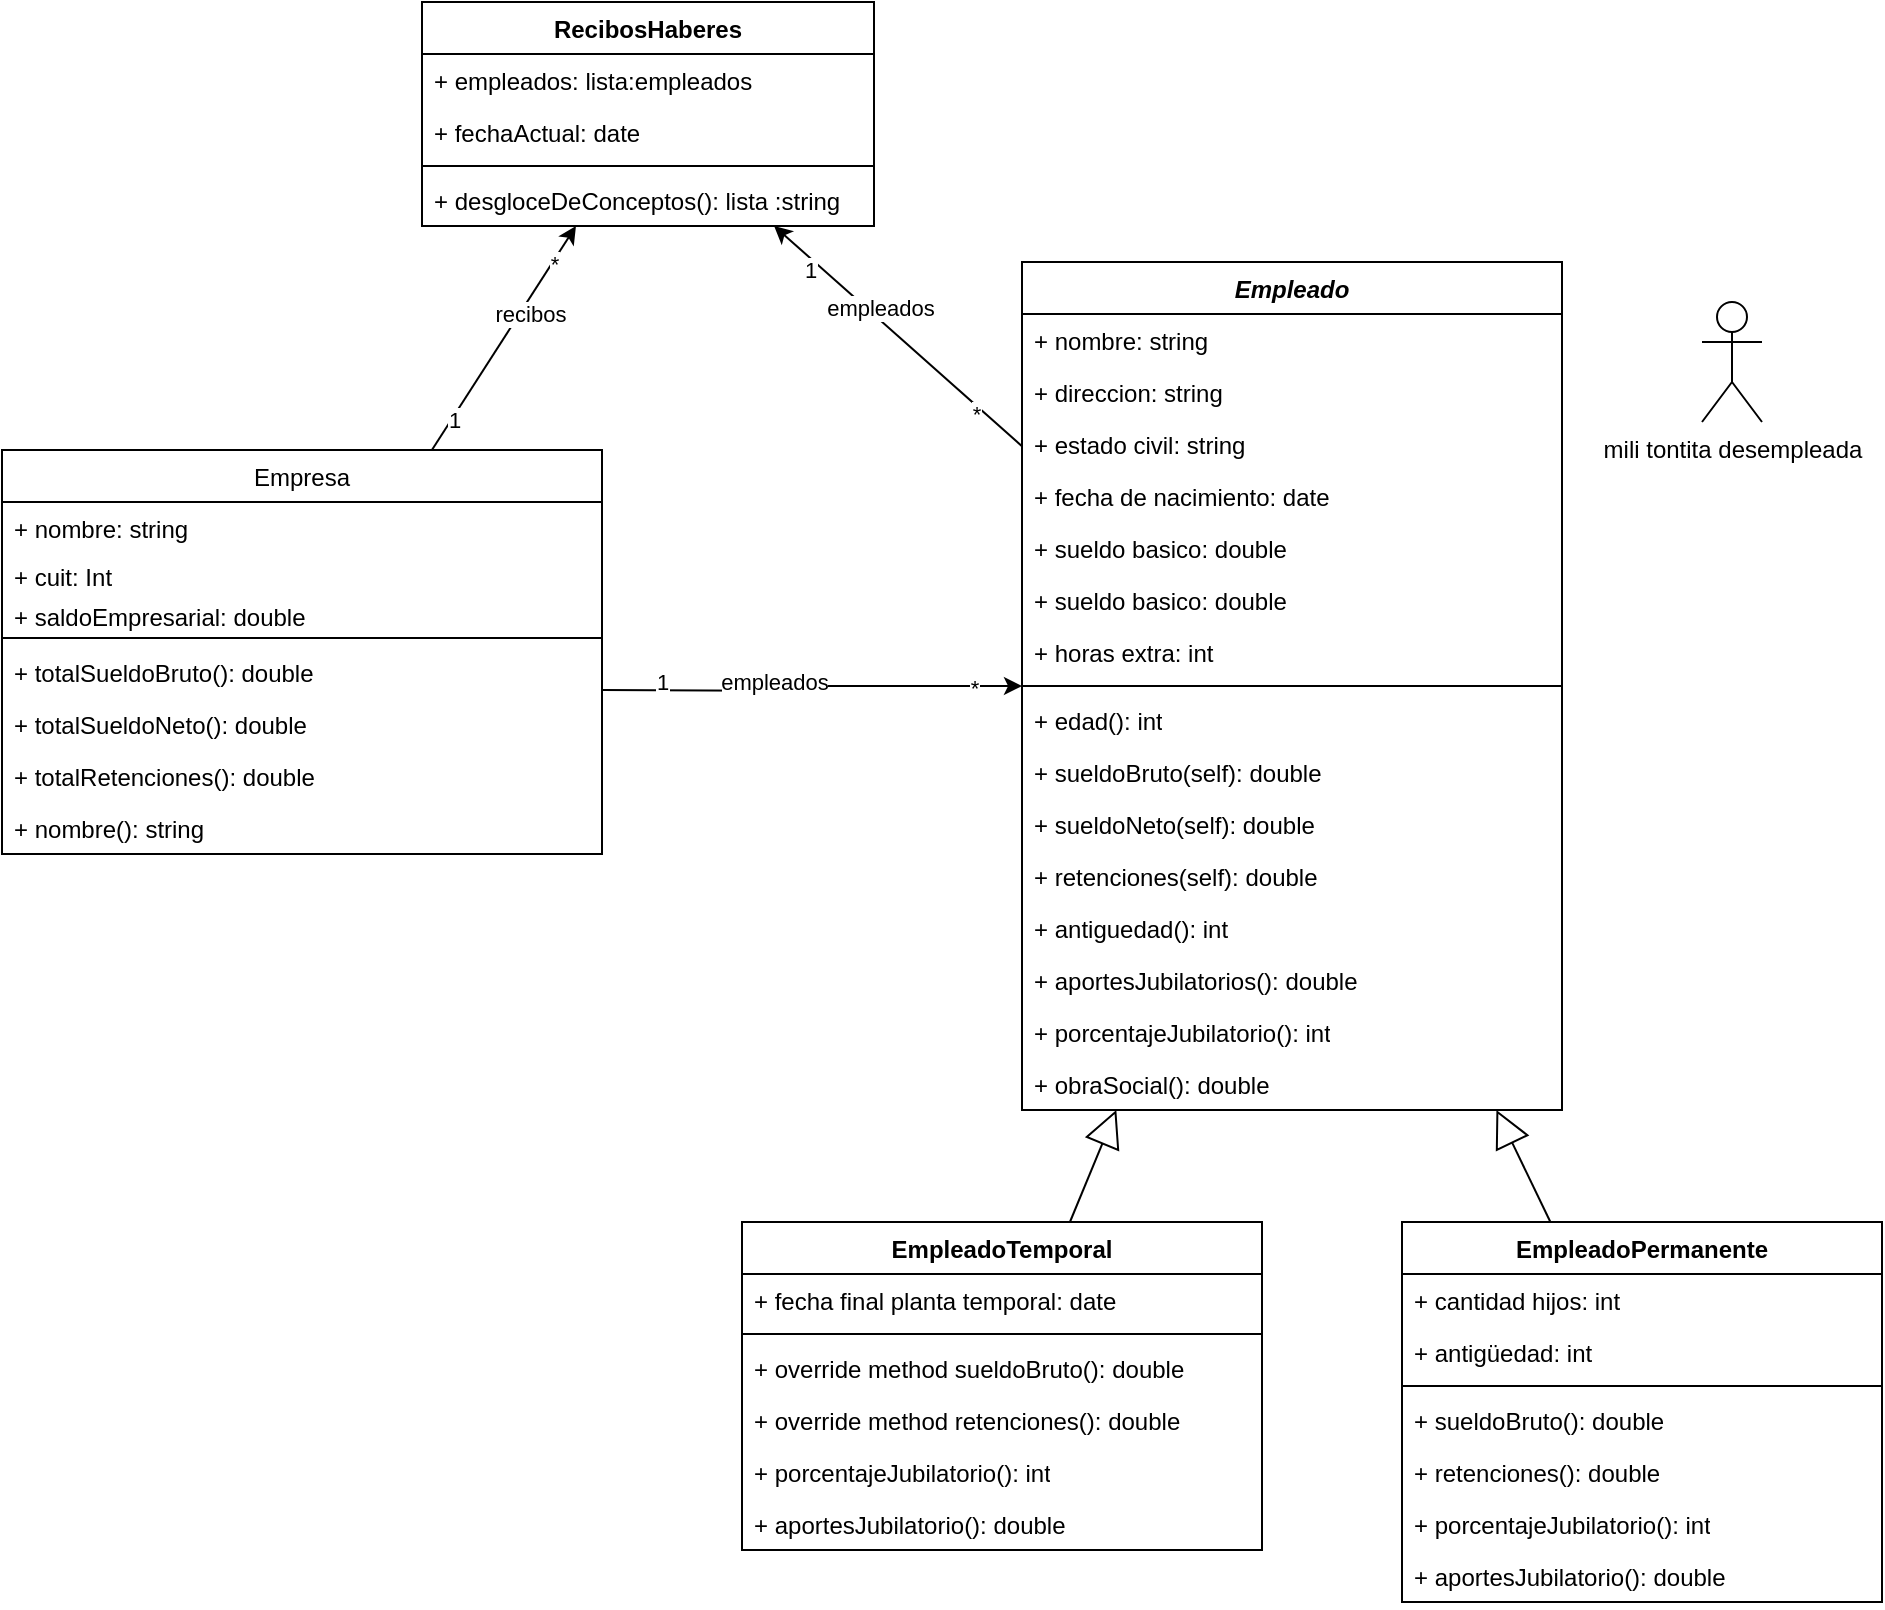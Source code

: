 <mxfile>
    <diagram id="C5RBs43oDa-KdzZeNtuy" name="Page-1">
        <mxGraphModel dx="952" dy="1652" grid="1" gridSize="10" guides="1" tooltips="1" connect="1" arrows="1" fold="1" page="1" pageScale="1" pageWidth="827" pageHeight="1169" math="0" shadow="0">
            <root>
                <mxCell id="WIyWlLk6GJQsqaUBKTNV-0"/>
                <mxCell id="WIyWlLk6GJQsqaUBKTNV-1" parent="WIyWlLk6GJQsqaUBKTNV-0"/>
                <mxCell id="Jje3imni8qA5NjKe_Jq5-37" style="edgeStyle=orthogonalEdgeStyle;rounded=0;orthogonalLoop=1;jettySize=auto;html=1;" parent="WIyWlLk6GJQsqaUBKTNV-1" target="Jje3imni8qA5NjKe_Jq5-11" edge="1">
                    <mxGeometry relative="1" as="geometry">
                        <mxPoint x="450" y="264" as="sourcePoint"/>
                    </mxGeometry>
                </mxCell>
                <mxCell id="Jje3imni8qA5NjKe_Jq5-38" value="empleados" style="edgeLabel;html=1;align=center;verticalAlign=middle;resizable=0;points=[];" parent="Jje3imni8qA5NjKe_Jq5-37" vertex="1" connectable="0">
                    <mxGeometry x="-0.766" relative="1" as="geometry">
                        <mxPoint x="61" y="-4" as="offset"/>
                    </mxGeometry>
                </mxCell>
                <mxCell id="2" value="*" style="edgeLabel;html=1;align=center;verticalAlign=middle;resizable=0;points=[];" parent="Jje3imni8qA5NjKe_Jq5-37" vertex="1" connectable="0">
                    <mxGeometry x="0.771" y="-1" relative="1" as="geometry">
                        <mxPoint as="offset"/>
                    </mxGeometry>
                </mxCell>
                <mxCell id="4" value="1" style="edgeLabel;html=1;align=center;verticalAlign=middle;resizable=0;points=[];" parent="Jje3imni8qA5NjKe_Jq5-37" vertex="1" connectable="0">
                    <mxGeometry x="-0.717" y="4" relative="1" as="geometry">
                        <mxPoint as="offset"/>
                    </mxGeometry>
                </mxCell>
                <mxCell id="zkfFHV4jXpPFQw0GAbJ--0" value="Empresa" style="swimlane;fontStyle=0;align=center;verticalAlign=top;childLayout=stackLayout;horizontal=1;startSize=26;horizontalStack=0;resizeParent=1;resizeLast=0;collapsible=1;marginBottom=0;rounded=0;shadow=0;strokeWidth=1;" parent="WIyWlLk6GJQsqaUBKTNV-1" vertex="1">
                    <mxGeometry x="150" y="144" width="300" height="202" as="geometry">
                        <mxRectangle x="230" y="140" width="160" height="26" as="alternateBounds"/>
                    </mxGeometry>
                </mxCell>
                <mxCell id="Jje3imni8qA5NjKe_Jq5-0" value="+ nombre: string" style="text;strokeColor=none;fillColor=none;align=left;verticalAlign=top;spacingLeft=4;spacingRight=4;overflow=hidden;rotatable=0;points=[[0,0.5],[1,0.5]];portConstraint=eastwest;whiteSpace=wrap;html=1;" parent="zkfFHV4jXpPFQw0GAbJ--0" vertex="1">
                    <mxGeometry y="26" width="300" height="24" as="geometry"/>
                </mxCell>
                <mxCell id="Jje3imni8qA5NjKe_Jq5-2" value="+ cuit: Int" style="text;strokeColor=none;fillColor=none;align=left;verticalAlign=top;spacingLeft=4;spacingRight=4;overflow=hidden;rotatable=0;points=[[0,0.5],[1,0.5]];portConstraint=eastwest;whiteSpace=wrap;html=1;" parent="zkfFHV4jXpPFQw0GAbJ--0" vertex="1">
                    <mxGeometry y="50" width="300" height="20" as="geometry"/>
                </mxCell>
                <mxCell id="7" value="+ saldoEmpresarial: double" style="text;strokeColor=none;fillColor=none;align=left;verticalAlign=top;spacingLeft=4;spacingRight=4;overflow=hidden;rotatable=0;points=[[0,0.5],[1,0.5]];portConstraint=eastwest;whiteSpace=wrap;html=1;" parent="zkfFHV4jXpPFQw0GAbJ--0" vertex="1">
                    <mxGeometry y="70" width="300" height="20" as="geometry"/>
                </mxCell>
                <mxCell id="zkfFHV4jXpPFQw0GAbJ--4" value="" style="line;html=1;strokeWidth=1;align=left;verticalAlign=middle;spacingTop=-1;spacingLeft=3;spacingRight=3;rotatable=0;labelPosition=right;points=[];portConstraint=eastwest;" parent="zkfFHV4jXpPFQw0GAbJ--0" vertex="1">
                    <mxGeometry y="90" width="300" height="8" as="geometry"/>
                </mxCell>
                <mxCell id="Jje3imni8qA5NjKe_Jq5-7" value="+ totalSueldoBruto(): double" style="text;strokeColor=none;fillColor=none;align=left;verticalAlign=top;spacingLeft=4;spacingRight=4;overflow=hidden;rotatable=0;points=[[0,0.5],[1,0.5]];portConstraint=eastwest;whiteSpace=wrap;html=1;" parent="zkfFHV4jXpPFQw0GAbJ--0" vertex="1">
                    <mxGeometry y="98" width="300" height="26" as="geometry"/>
                </mxCell>
                <mxCell id="Jje3imni8qA5NjKe_Jq5-8" value="+ totalSueldoNeto():&amp;nbsp;&lt;span style=&quot;color: rgb(0, 0, 0);&quot;&gt;double&lt;/span&gt;" style="text;strokeColor=none;fillColor=none;align=left;verticalAlign=top;spacingLeft=4;spacingRight=4;overflow=hidden;rotatable=0;points=[[0,0.5],[1,0.5]];portConstraint=eastwest;whiteSpace=wrap;html=1;" parent="zkfFHV4jXpPFQw0GAbJ--0" vertex="1">
                    <mxGeometry y="124" width="300" height="26" as="geometry"/>
                </mxCell>
                <mxCell id="Jje3imni8qA5NjKe_Jq5-9" value="+ totalRetenciones():&amp;nbsp;&lt;span style=&quot;color: rgb(0, 0, 0);&quot;&gt;double&lt;/span&gt;" style="text;strokeColor=none;fillColor=none;align=left;verticalAlign=top;spacingLeft=4;spacingRight=4;overflow=hidden;rotatable=0;points=[[0,0.5],[1,0.5]];portConstraint=eastwest;whiteSpace=wrap;html=1;" parent="zkfFHV4jXpPFQw0GAbJ--0" vertex="1">
                    <mxGeometry y="150" width="300" height="26" as="geometry"/>
                </mxCell>
                <mxCell id="23" value="+ nombre(): string" style="text;strokeColor=none;fillColor=none;align=left;verticalAlign=top;spacingLeft=4;spacingRight=4;overflow=hidden;rotatable=0;points=[[0,0.5],[1,0.5]];portConstraint=eastwest;whiteSpace=wrap;html=1;" parent="zkfFHV4jXpPFQw0GAbJ--0" vertex="1">
                    <mxGeometry y="176" width="300" height="26" as="geometry"/>
                </mxCell>
                <mxCell id="24" style="edgeStyle=none;html=1;" parent="WIyWlLk6GJQsqaUBKTNV-1" source="Jje3imni8qA5NjKe_Jq5-11" target="8" edge="1">
                    <mxGeometry relative="1" as="geometry"/>
                </mxCell>
                <mxCell id="25" value="empleados" style="edgeLabel;html=1;align=center;verticalAlign=middle;resizable=0;points=[];" parent="24" vertex="1" connectable="0">
                    <mxGeometry x="0.186" y="-2" relative="1" as="geometry">
                        <mxPoint x="1" y="-2" as="offset"/>
                    </mxGeometry>
                </mxCell>
                <mxCell id="27" value="*" style="edgeLabel;html=1;align=center;verticalAlign=middle;resizable=0;points=[];" parent="24" vertex="1" connectable="0">
                    <mxGeometry x="-0.655" y="3" relative="1" as="geometry">
                        <mxPoint as="offset"/>
                    </mxGeometry>
                </mxCell>
                <mxCell id="28" value="1" style="edgeLabel;html=1;align=center;verticalAlign=middle;resizable=0;points=[];" parent="24" vertex="1" connectable="0">
                    <mxGeometry x="0.747" y="-4" relative="1" as="geometry">
                        <mxPoint y="11" as="offset"/>
                    </mxGeometry>
                </mxCell>
                <mxCell id="Jje3imni8qA5NjKe_Jq5-11" value="&lt;i&gt;Empleado&lt;/i&gt;" style="swimlane;fontStyle=1;align=center;verticalAlign=top;childLayout=stackLayout;horizontal=1;startSize=26;horizontalStack=0;resizeParent=1;resizeParentMax=0;resizeLast=0;collapsible=1;marginBottom=0;whiteSpace=wrap;html=1;" parent="WIyWlLk6GJQsqaUBKTNV-1" vertex="1">
                    <mxGeometry x="660" y="50" width="270" height="424" as="geometry"/>
                </mxCell>
                <mxCell id="Jje3imni8qA5NjKe_Jq5-12" value="+ nombre: string" style="text;strokeColor=none;fillColor=none;align=left;verticalAlign=top;spacingLeft=4;spacingRight=4;overflow=hidden;rotatable=0;points=[[0,0.5],[1,0.5]];portConstraint=eastwest;whiteSpace=wrap;html=1;" parent="Jje3imni8qA5NjKe_Jq5-11" vertex="1">
                    <mxGeometry y="26" width="270" height="26" as="geometry"/>
                </mxCell>
                <mxCell id="Jje3imni8qA5NjKe_Jq5-15" value="+ direccion: string" style="text;strokeColor=none;fillColor=none;align=left;verticalAlign=top;spacingLeft=4;spacingRight=4;overflow=hidden;rotatable=0;points=[[0,0.5],[1,0.5]];portConstraint=eastwest;whiteSpace=wrap;html=1;" parent="Jje3imni8qA5NjKe_Jq5-11" vertex="1">
                    <mxGeometry y="52" width="270" height="26" as="geometry"/>
                </mxCell>
                <mxCell id="Jje3imni8qA5NjKe_Jq5-16" value="+ estado civil: string" style="text;strokeColor=none;fillColor=none;align=left;verticalAlign=top;spacingLeft=4;spacingRight=4;overflow=hidden;rotatable=0;points=[[0,0.5],[1,0.5]];portConstraint=eastwest;whiteSpace=wrap;html=1;" parent="Jje3imni8qA5NjKe_Jq5-11" vertex="1">
                    <mxGeometry y="78" width="270" height="26" as="geometry"/>
                </mxCell>
                <mxCell id="Jje3imni8qA5NjKe_Jq5-17" value="+ fecha de nacimiento: date" style="text;strokeColor=none;fillColor=none;align=left;verticalAlign=top;spacingLeft=4;spacingRight=4;overflow=hidden;rotatable=0;points=[[0,0.5],[1,0.5]];portConstraint=eastwest;whiteSpace=wrap;html=1;" parent="Jje3imni8qA5NjKe_Jq5-11" vertex="1">
                    <mxGeometry y="104" width="270" height="26" as="geometry"/>
                </mxCell>
                <mxCell id="1" value="+ sueldo basico:&amp;nbsp;&lt;span style=&quot;color: rgb(0, 0, 0);&quot;&gt;double&lt;/span&gt;" style="text;strokeColor=none;fillColor=none;align=left;verticalAlign=top;spacingLeft=4;spacingRight=4;overflow=hidden;rotatable=0;points=[[0,0.5],[1,0.5]];portConstraint=eastwest;whiteSpace=wrap;html=1;" parent="Jje3imni8qA5NjKe_Jq5-11" vertex="1">
                    <mxGeometry y="130" width="270" height="26" as="geometry"/>
                </mxCell>
                <mxCell id="Jje3imni8qA5NjKe_Jq5-18" value="+ sueldo basico:&amp;nbsp;&lt;span style=&quot;color: rgb(0, 0, 0);&quot;&gt;double&lt;/span&gt;" style="text;strokeColor=none;fillColor=none;align=left;verticalAlign=top;spacingLeft=4;spacingRight=4;overflow=hidden;rotatable=0;points=[[0,0.5],[1,0.5]];portConstraint=eastwest;whiteSpace=wrap;html=1;" parent="Jje3imni8qA5NjKe_Jq5-11" vertex="1">
                    <mxGeometry y="156" width="270" height="26" as="geometry"/>
                </mxCell>
                <mxCell id="Jje3imni8qA5NjKe_Jq5-43" value="+ horas extra: int" style="text;strokeColor=none;fillColor=none;align=left;verticalAlign=top;spacingLeft=4;spacingRight=4;overflow=hidden;rotatable=0;points=[[0,0.5],[1,0.5]];portConstraint=eastwest;whiteSpace=wrap;html=1;" parent="Jje3imni8qA5NjKe_Jq5-11" vertex="1">
                    <mxGeometry y="182" width="270" height="26" as="geometry"/>
                </mxCell>
                <mxCell id="Jje3imni8qA5NjKe_Jq5-13" value="" style="line;strokeWidth=1;fillColor=none;align=left;verticalAlign=middle;spacingTop=-1;spacingLeft=3;spacingRight=3;rotatable=0;labelPosition=right;points=[];portConstraint=eastwest;strokeColor=inherit;" parent="Jje3imni8qA5NjKe_Jq5-11" vertex="1">
                    <mxGeometry y="208" width="270" height="8" as="geometry"/>
                </mxCell>
                <mxCell id="Jje3imni8qA5NjKe_Jq5-14" value="+ edad(): int" style="text;strokeColor=none;fillColor=none;align=left;verticalAlign=top;spacingLeft=4;spacingRight=4;overflow=hidden;rotatable=0;points=[[0,0.5],[1,0.5]];portConstraint=eastwest;whiteSpace=wrap;html=1;" parent="Jje3imni8qA5NjKe_Jq5-11" vertex="1">
                    <mxGeometry y="216" width="270" height="26" as="geometry"/>
                </mxCell>
                <mxCell id="Jje3imni8qA5NjKe_Jq5-44" value="+ sueldoBruto(self): double&amp;nbsp;" style="text;strokeColor=none;fillColor=none;align=left;verticalAlign=top;spacingLeft=4;spacingRight=4;overflow=hidden;rotatable=0;points=[[0,0.5],[1,0.5]];portConstraint=eastwest;whiteSpace=wrap;html=1;" parent="Jje3imni8qA5NjKe_Jq5-11" vertex="1">
                    <mxGeometry y="242" width="270" height="26" as="geometry"/>
                </mxCell>
                <mxCell id="Jje3imni8qA5NjKe_Jq5-47" value="+ sueldoNeto(self): double" style="text;strokeColor=none;fillColor=none;align=left;verticalAlign=top;spacingLeft=4;spacingRight=4;overflow=hidden;rotatable=0;points=[[0,0.5],[1,0.5]];portConstraint=eastwest;whiteSpace=wrap;html=1;" parent="Jje3imni8qA5NjKe_Jq5-11" vertex="1">
                    <mxGeometry y="268" width="270" height="26" as="geometry"/>
                </mxCell>
                <mxCell id="Jje3imni8qA5NjKe_Jq5-46" value="+ retenciones(self): double&amp;nbsp;" style="text;strokeColor=none;fillColor=none;align=left;verticalAlign=top;spacingLeft=4;spacingRight=4;overflow=hidden;rotatable=0;points=[[0,0.5],[1,0.5]];portConstraint=eastwest;whiteSpace=wrap;html=1;" parent="Jje3imni8qA5NjKe_Jq5-11" vertex="1">
                    <mxGeometry y="294" width="270" height="26" as="geometry"/>
                </mxCell>
                <mxCell id="17" value="+ antiguedad(): int&amp;nbsp;" style="text;strokeColor=none;fillColor=none;align=left;verticalAlign=top;spacingLeft=4;spacingRight=4;overflow=hidden;rotatable=0;points=[[0,0.5],[1,0.5]];portConstraint=eastwest;whiteSpace=wrap;html=1;" parent="Jje3imni8qA5NjKe_Jq5-11" vertex="1">
                    <mxGeometry y="320" width="270" height="26" as="geometry"/>
                </mxCell>
                <mxCell id="18" value="+ aportesJubilatorios(): double" style="text;strokeColor=none;fillColor=none;align=left;verticalAlign=top;spacingLeft=4;spacingRight=4;overflow=hidden;rotatable=0;points=[[0,0.5],[1,0.5]];portConstraint=eastwest;whiteSpace=wrap;html=1;" parent="Jje3imni8qA5NjKe_Jq5-11" vertex="1">
                    <mxGeometry y="346" width="270" height="26" as="geometry"/>
                </mxCell>
                <mxCell id="19" value="+ porcentajeJubilatorio(): int" style="text;strokeColor=none;fillColor=none;align=left;verticalAlign=top;spacingLeft=4;spacingRight=4;overflow=hidden;rotatable=0;points=[[0,0.5],[1,0.5]];portConstraint=eastwest;whiteSpace=wrap;html=1;" parent="Jje3imni8qA5NjKe_Jq5-11" vertex="1">
                    <mxGeometry y="372" width="270" height="26" as="geometry"/>
                </mxCell>
                <mxCell id="20" value="+ obraSocial(): double" style="text;strokeColor=none;fillColor=none;align=left;verticalAlign=top;spacingLeft=4;spacingRight=4;overflow=hidden;rotatable=0;points=[[0,0.5],[1,0.5]];portConstraint=eastwest;whiteSpace=wrap;html=1;" parent="Jje3imni8qA5NjKe_Jq5-11" vertex="1">
                    <mxGeometry y="398" width="270" height="26" as="geometry"/>
                </mxCell>
                <mxCell id="Jje3imni8qA5NjKe_Jq5-19" value="EmpleadoTemporal" style="swimlane;fontStyle=1;align=center;verticalAlign=top;childLayout=stackLayout;horizontal=1;startSize=26;horizontalStack=0;resizeParent=1;resizeParentMax=0;resizeLast=0;collapsible=1;marginBottom=0;whiteSpace=wrap;html=1;" parent="WIyWlLk6GJQsqaUBKTNV-1" vertex="1">
                    <mxGeometry x="520" y="530" width="260" height="164" as="geometry"/>
                </mxCell>
                <mxCell id="Jje3imni8qA5NjKe_Jq5-20" value="+ fecha final planta temporal: date" style="text;strokeColor=none;fillColor=none;align=left;verticalAlign=top;spacingLeft=4;spacingRight=4;overflow=hidden;rotatable=0;points=[[0,0.5],[1,0.5]];portConstraint=eastwest;whiteSpace=wrap;html=1;" parent="Jje3imni8qA5NjKe_Jq5-19" vertex="1">
                    <mxGeometry y="26" width="260" height="26" as="geometry"/>
                </mxCell>
                <mxCell id="Jje3imni8qA5NjKe_Jq5-21" value="" style="line;strokeWidth=1;fillColor=none;align=left;verticalAlign=middle;spacingTop=-1;spacingLeft=3;spacingRight=3;rotatable=0;labelPosition=right;points=[];portConstraint=eastwest;strokeColor=inherit;" parent="Jje3imni8qA5NjKe_Jq5-19" vertex="1">
                    <mxGeometry y="52" width="260" height="8" as="geometry"/>
                </mxCell>
                <mxCell id="Jje3imni8qA5NjKe_Jq5-48" value="+ override method sueldoBruto(): double" style="text;strokeColor=none;fillColor=none;align=left;verticalAlign=top;spacingLeft=4;spacingRight=4;overflow=hidden;rotatable=0;points=[[0,0.5],[1,0.5]];portConstraint=eastwest;whiteSpace=wrap;html=1;" parent="Jje3imni8qA5NjKe_Jq5-19" vertex="1">
                    <mxGeometry y="60" width="260" height="26" as="geometry"/>
                </mxCell>
                <mxCell id="Jje3imni8qA5NjKe_Jq5-49" value="+ override method retenciones(): double" style="text;strokeColor=none;fillColor=none;align=left;verticalAlign=top;spacingLeft=4;spacingRight=4;overflow=hidden;rotatable=0;points=[[0,0.5],[1,0.5]];portConstraint=eastwest;whiteSpace=wrap;html=1;" parent="Jje3imni8qA5NjKe_Jq5-19" vertex="1">
                    <mxGeometry y="86" width="260" height="26" as="geometry"/>
                </mxCell>
                <mxCell id="Jje3imni8qA5NjKe_Jq5-22" value="+ porcentajeJubilatorio(): int" style="text;strokeColor=none;fillColor=none;align=left;verticalAlign=top;spacingLeft=4;spacingRight=4;overflow=hidden;rotatable=0;points=[[0,0.5],[1,0.5]];portConstraint=eastwest;whiteSpace=wrap;html=1;" parent="Jje3imni8qA5NjKe_Jq5-19" vertex="1">
                    <mxGeometry y="112" width="260" height="26" as="geometry"/>
                </mxCell>
                <mxCell id="22" value="+ aportesJubilatorio(): double" style="text;strokeColor=none;fillColor=none;align=left;verticalAlign=top;spacingLeft=4;spacingRight=4;overflow=hidden;rotatable=0;points=[[0,0.5],[1,0.5]];portConstraint=eastwest;whiteSpace=wrap;html=1;" parent="Jje3imni8qA5NjKe_Jq5-19" vertex="1">
                    <mxGeometry y="138" width="260" height="26" as="geometry"/>
                </mxCell>
                <mxCell id="Jje3imni8qA5NjKe_Jq5-27" value="EmpleadoPermanente" style="swimlane;fontStyle=1;align=center;verticalAlign=top;childLayout=stackLayout;horizontal=1;startSize=26;horizontalStack=0;resizeParent=1;resizeParentMax=0;resizeLast=0;collapsible=1;marginBottom=0;whiteSpace=wrap;html=1;" parent="WIyWlLk6GJQsqaUBKTNV-1" vertex="1">
                    <mxGeometry x="850" y="530" width="240" height="190" as="geometry"/>
                </mxCell>
                <mxCell id="Jje3imni8qA5NjKe_Jq5-28" value="+ cantidad hijos: int" style="text;strokeColor=none;fillColor=none;align=left;verticalAlign=top;spacingLeft=4;spacingRight=4;overflow=hidden;rotatable=0;points=[[0,0.5],[1,0.5]];portConstraint=eastwest;whiteSpace=wrap;html=1;" parent="Jje3imni8qA5NjKe_Jq5-27" vertex="1">
                    <mxGeometry y="26" width="240" height="26" as="geometry"/>
                </mxCell>
                <mxCell id="Jje3imni8qA5NjKe_Jq5-42" value="+ antigüedad: int" style="text;strokeColor=none;fillColor=none;align=left;verticalAlign=top;spacingLeft=4;spacingRight=4;overflow=hidden;rotatable=0;points=[[0,0.5],[1,0.5]];portConstraint=eastwest;whiteSpace=wrap;html=1;" parent="Jje3imni8qA5NjKe_Jq5-27" vertex="1">
                    <mxGeometry y="52" width="240" height="26" as="geometry"/>
                </mxCell>
                <mxCell id="Jje3imni8qA5NjKe_Jq5-29" value="" style="line;strokeWidth=1;fillColor=none;align=left;verticalAlign=middle;spacingTop=-1;spacingLeft=3;spacingRight=3;rotatable=0;labelPosition=right;points=[];portConstraint=eastwest;strokeColor=inherit;" parent="Jje3imni8qA5NjKe_Jq5-27" vertex="1">
                    <mxGeometry y="78" width="240" height="8" as="geometry"/>
                </mxCell>
                <mxCell id="Jje3imni8qA5NjKe_Jq5-50" value="+ sueldoBruto(): double" style="text;strokeColor=none;fillColor=none;align=left;verticalAlign=top;spacingLeft=4;spacingRight=4;overflow=hidden;rotatable=0;points=[[0,0.5],[1,0.5]];portConstraint=eastwest;whiteSpace=wrap;html=1;" parent="Jje3imni8qA5NjKe_Jq5-27" vertex="1">
                    <mxGeometry y="86" width="240" height="26" as="geometry"/>
                </mxCell>
                <mxCell id="Jje3imni8qA5NjKe_Jq5-51" value="+ retenciones(): double" style="text;strokeColor=none;fillColor=none;align=left;verticalAlign=top;spacingLeft=4;spacingRight=4;overflow=hidden;rotatable=0;points=[[0,0.5],[1,0.5]];portConstraint=eastwest;whiteSpace=wrap;html=1;" parent="Jje3imni8qA5NjKe_Jq5-27" vertex="1">
                    <mxGeometry y="112" width="240" height="26" as="geometry"/>
                </mxCell>
                <mxCell id="Jje3imni8qA5NjKe_Jq5-30" value="+ porcentajeJubilatorio(): int" style="text;strokeColor=none;fillColor=none;align=left;verticalAlign=top;spacingLeft=4;spacingRight=4;overflow=hidden;rotatable=0;points=[[0,0.5],[1,0.5]];portConstraint=eastwest;whiteSpace=wrap;html=1;" parent="Jje3imni8qA5NjKe_Jq5-27" vertex="1">
                    <mxGeometry y="138" width="240" height="26" as="geometry"/>
                </mxCell>
                <mxCell id="21" value="+ aportesJubilatorio(): double" style="text;strokeColor=none;fillColor=none;align=left;verticalAlign=top;spacingLeft=4;spacingRight=4;overflow=hidden;rotatable=0;points=[[0,0.5],[1,0.5]];portConstraint=eastwest;whiteSpace=wrap;html=1;" parent="Jje3imni8qA5NjKe_Jq5-27" vertex="1">
                    <mxGeometry y="164" width="240" height="26" as="geometry"/>
                </mxCell>
                <mxCell id="5" value="" style="endArrow=block;endSize=16;endFill=0;html=1;" parent="WIyWlLk6GJQsqaUBKTNV-1" source="Jje3imni8qA5NjKe_Jq5-27" target="Jje3imni8qA5NjKe_Jq5-11" edge="1">
                    <mxGeometry x="0.401" y="35" width="160" relative="1" as="geometry">
                        <mxPoint x="550" y="400" as="sourcePoint"/>
                        <mxPoint x="710" y="400" as="targetPoint"/>
                        <Array as="points"/>
                        <mxPoint as="offset"/>
                    </mxGeometry>
                </mxCell>
                <mxCell id="6" value="" style="endArrow=block;endSize=16;endFill=0;html=1;" parent="WIyWlLk6GJQsqaUBKTNV-1" source="Jje3imni8qA5NjKe_Jq5-19" target="Jje3imni8qA5NjKe_Jq5-11" edge="1">
                    <mxGeometry x="0.401" y="35" width="160" relative="1" as="geometry">
                        <mxPoint x="753" y="490" as="sourcePoint"/>
                        <mxPoint x="755" y="421" as="targetPoint"/>
                        <mxPoint as="offset"/>
                    </mxGeometry>
                </mxCell>
                <mxCell id="8" value="RecibosHaberes" style="swimlane;fontStyle=1;align=center;verticalAlign=top;childLayout=stackLayout;horizontal=1;startSize=26;horizontalStack=0;resizeParent=1;resizeParentMax=0;resizeLast=0;collapsible=1;marginBottom=0;whiteSpace=wrap;html=1;" parent="WIyWlLk6GJQsqaUBKTNV-1" vertex="1">
                    <mxGeometry x="360" y="-80" width="226" height="112" as="geometry"/>
                </mxCell>
                <mxCell id="9" value="+ empleados: lista:empleados" style="text;strokeColor=none;fillColor=none;align=left;verticalAlign=top;spacingLeft=4;spacingRight=4;overflow=hidden;rotatable=0;points=[[0,0.5],[1,0.5]];portConstraint=eastwest;whiteSpace=wrap;html=1;" parent="8" vertex="1">
                    <mxGeometry y="26" width="226" height="26" as="geometry"/>
                </mxCell>
                <mxCell id="29" value="+ fechaActual: date" style="text;strokeColor=none;fillColor=none;align=left;verticalAlign=top;spacingLeft=4;spacingRight=4;overflow=hidden;rotatable=0;points=[[0,0.5],[1,0.5]];portConstraint=eastwest;whiteSpace=wrap;html=1;" parent="8" vertex="1">
                    <mxGeometry y="52" width="226" height="26" as="geometry"/>
                </mxCell>
                <mxCell id="10" value="" style="line;strokeWidth=1;fillColor=none;align=left;verticalAlign=middle;spacingTop=-1;spacingLeft=3;spacingRight=3;rotatable=0;labelPosition=right;points=[];portConstraint=eastwest;strokeColor=inherit;" parent="8" vertex="1">
                    <mxGeometry y="78" width="226" height="8" as="geometry"/>
                </mxCell>
                <mxCell id="11" value="+ desgloceDeConceptos(): lista :string" style="text;strokeColor=none;fillColor=none;align=left;verticalAlign=top;spacingLeft=4;spacingRight=4;overflow=hidden;rotatable=0;points=[[0,0.5],[1,0.5]];portConstraint=eastwest;whiteSpace=wrap;html=1;" parent="8" vertex="1">
                    <mxGeometry y="86" width="226" height="26" as="geometry"/>
                </mxCell>
                <mxCell id="12" style="edgeStyle=none;html=1;" parent="WIyWlLk6GJQsqaUBKTNV-1" source="zkfFHV4jXpPFQw0GAbJ--0" target="8" edge="1">
                    <mxGeometry relative="1" as="geometry"/>
                </mxCell>
                <mxCell id="13" value="1" style="edgeLabel;html=1;align=center;verticalAlign=middle;resizable=0;points=[];" parent="12" vertex="1" connectable="0">
                    <mxGeometry x="-0.717" y="-1" relative="1" as="geometry">
                        <mxPoint as="offset"/>
                    </mxGeometry>
                </mxCell>
                <mxCell id="14" value="*" style="edgeLabel;html=1;align=center;verticalAlign=middle;resizable=0;points=[];" parent="12" vertex="1" connectable="0">
                    <mxGeometry x="0.669" y="-1" relative="1" as="geometry">
                        <mxPoint as="offset"/>
                    </mxGeometry>
                </mxCell>
                <mxCell id="15" value="recibos" style="edgeLabel;html=1;align=center;verticalAlign=middle;resizable=0;points=[];" parent="12" vertex="1" connectable="0">
                    <mxGeometry x="0.126" y="1" relative="1" as="geometry">
                        <mxPoint x="9" y="-5" as="offset"/>
                    </mxGeometry>
                </mxCell>
                <mxCell id="31" value="mili tontita desempleada" style="shape=umlActor;verticalLabelPosition=bottom;verticalAlign=top;html=1;" parent="WIyWlLk6GJQsqaUBKTNV-1" vertex="1">
                    <mxGeometry x="1000" y="70" width="30" height="60" as="geometry"/>
                </mxCell>
            </root>
        </mxGraphModel>
    </diagram>
</mxfile>